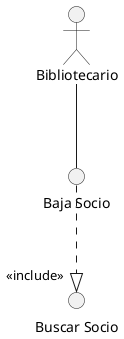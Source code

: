 @startuml
actor Bibliotecario

Bibliotecario -- ()"Baja Socio"
()"Baja Socio" ..|> "<<include>>"()"Buscar Socio"


@enduml